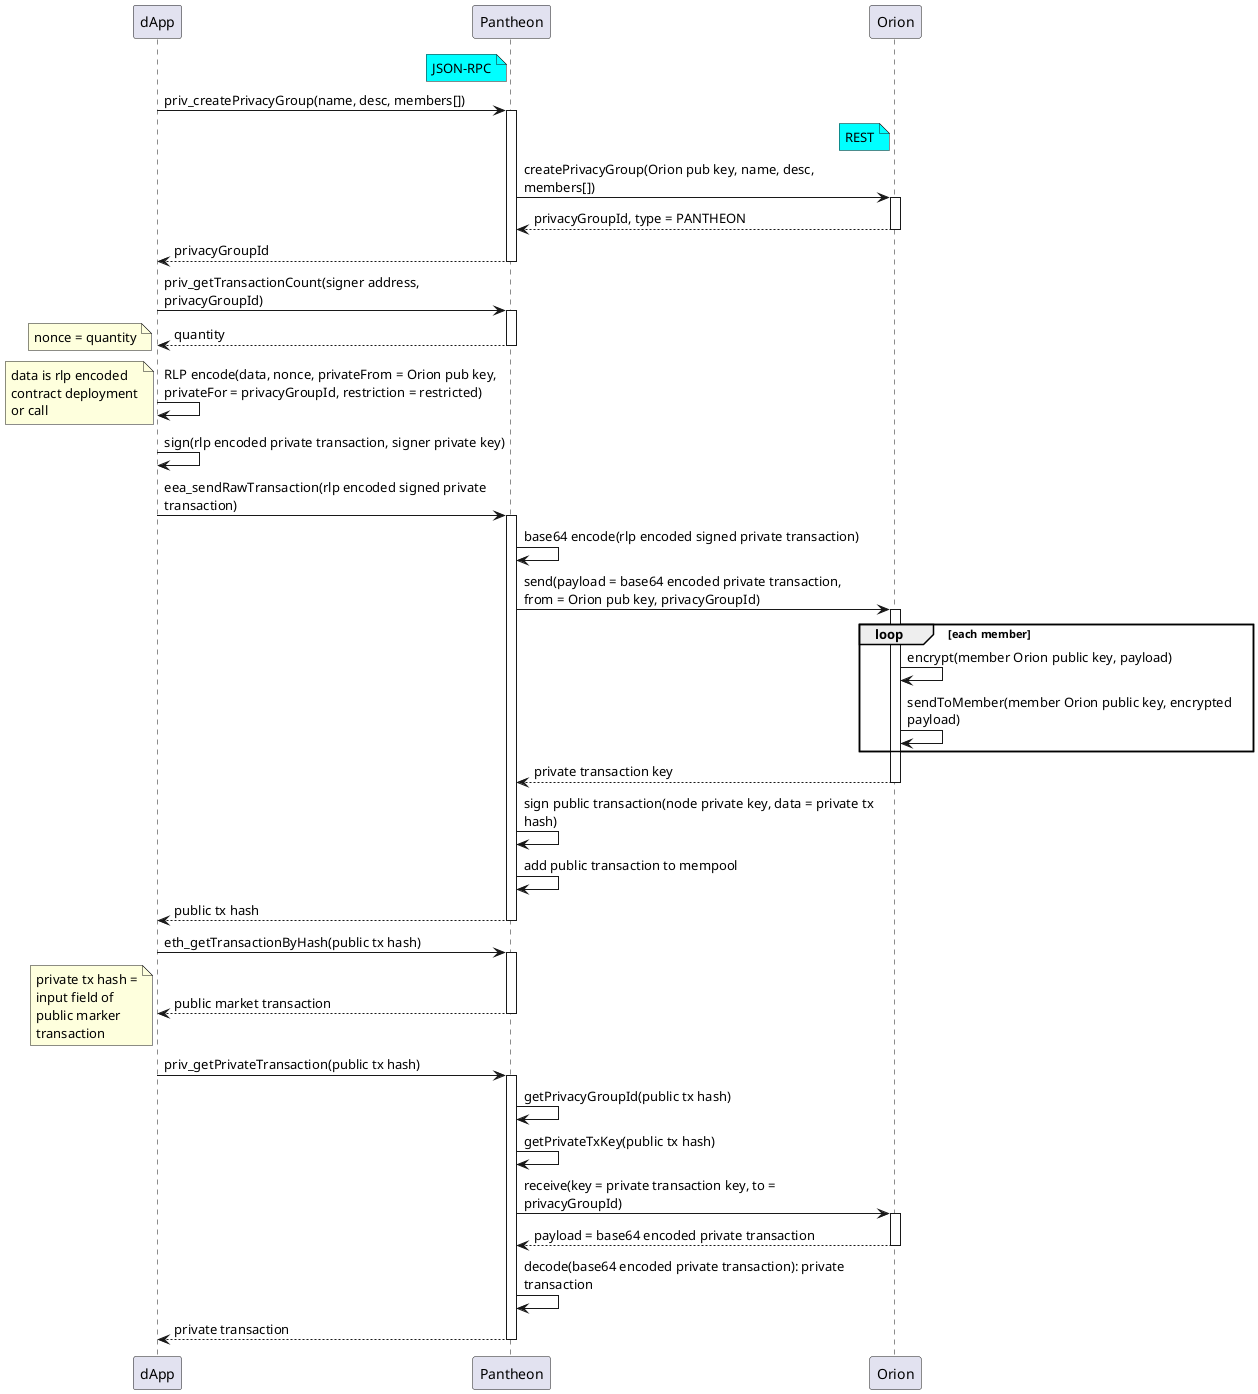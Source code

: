 @startuml
skinparam maxMessageSize 350 

participant dApp
participant Pantheon
participant Orion

note left of Pantheon #aqua: JSON-RPC

' reatePrivacyGroup
dApp -> Pantheon: priv_createPrivacyGroup(name, desc, members[])
activate Pantheon
note left of Orion #aqua: REST
Pantheon -> Orion: createPrivacyGroup(Orion pub key, name, desc, members[])
activate Orion
return privacyGroupId, type = PANTHEON
return privacyGroupId

' getTransactionCount
dApp -> Pantheon: priv_getTransactionCount(signer address, privacyGroupId)
activate Pantheon
return quantity
note left: nonce = quantity

dApp->dApp: RLP encode(data, nonce, privateFrom = Orion pub key, privateFor = privacyGroupId, restriction = restricted)
note left
    data is rlp encoded
    contract deployment
    or call
end note
dApp->dApp: sign(rlp encoded private transaction, signer private key)

' sendRawTransaction
dApp -> Pantheon: eea_sendRawTransaction(rlp encoded signed private transaction)
activate Pantheon
Pantheon -> Pantheon: base64 encode(rlp encoded signed private transaction)
Pantheon -> Orion: send(payload = base64 encoded private transaction, from = Orion pub key, privacyGroupId)
activate Orion
loop each member
Orion -> Orion: encrypt(member Orion public key, payload)
Orion -> Orion: sendToMember(member Orion public key, encrypted payload)
end
return private transaction key
Pantheon -> Pantheon: sign public transaction(node private key, data = private tx hash)
Pantheon -> Pantheon: add public transaction to mempool
return public tx hash

' getTransactionByHash
dApp -> Pantheon: eth_getTransactionByHash(public tx hash)
activate Pantheon
return public market transaction
note left
    private tx hash =
    input field of
    public marker
    transaction
end note

' getPrivateTransaction
dApp -> Pantheon: priv_getPrivateTransaction(public tx hash)
activate Pantheon
Pantheon -> Pantheon: getPrivacyGroupId(public tx hash)
Pantheon -> Pantheon: getPrivateTxKey(public tx hash)
Pantheon -> Orion: receive(key = private transaction key, to = privacyGroupId)
activate Orion
return payload = base64 encoded private transaction
Pantheon -> Pantheon: decode(base64 encoded private transaction): private transaction
return private transaction

@enduml